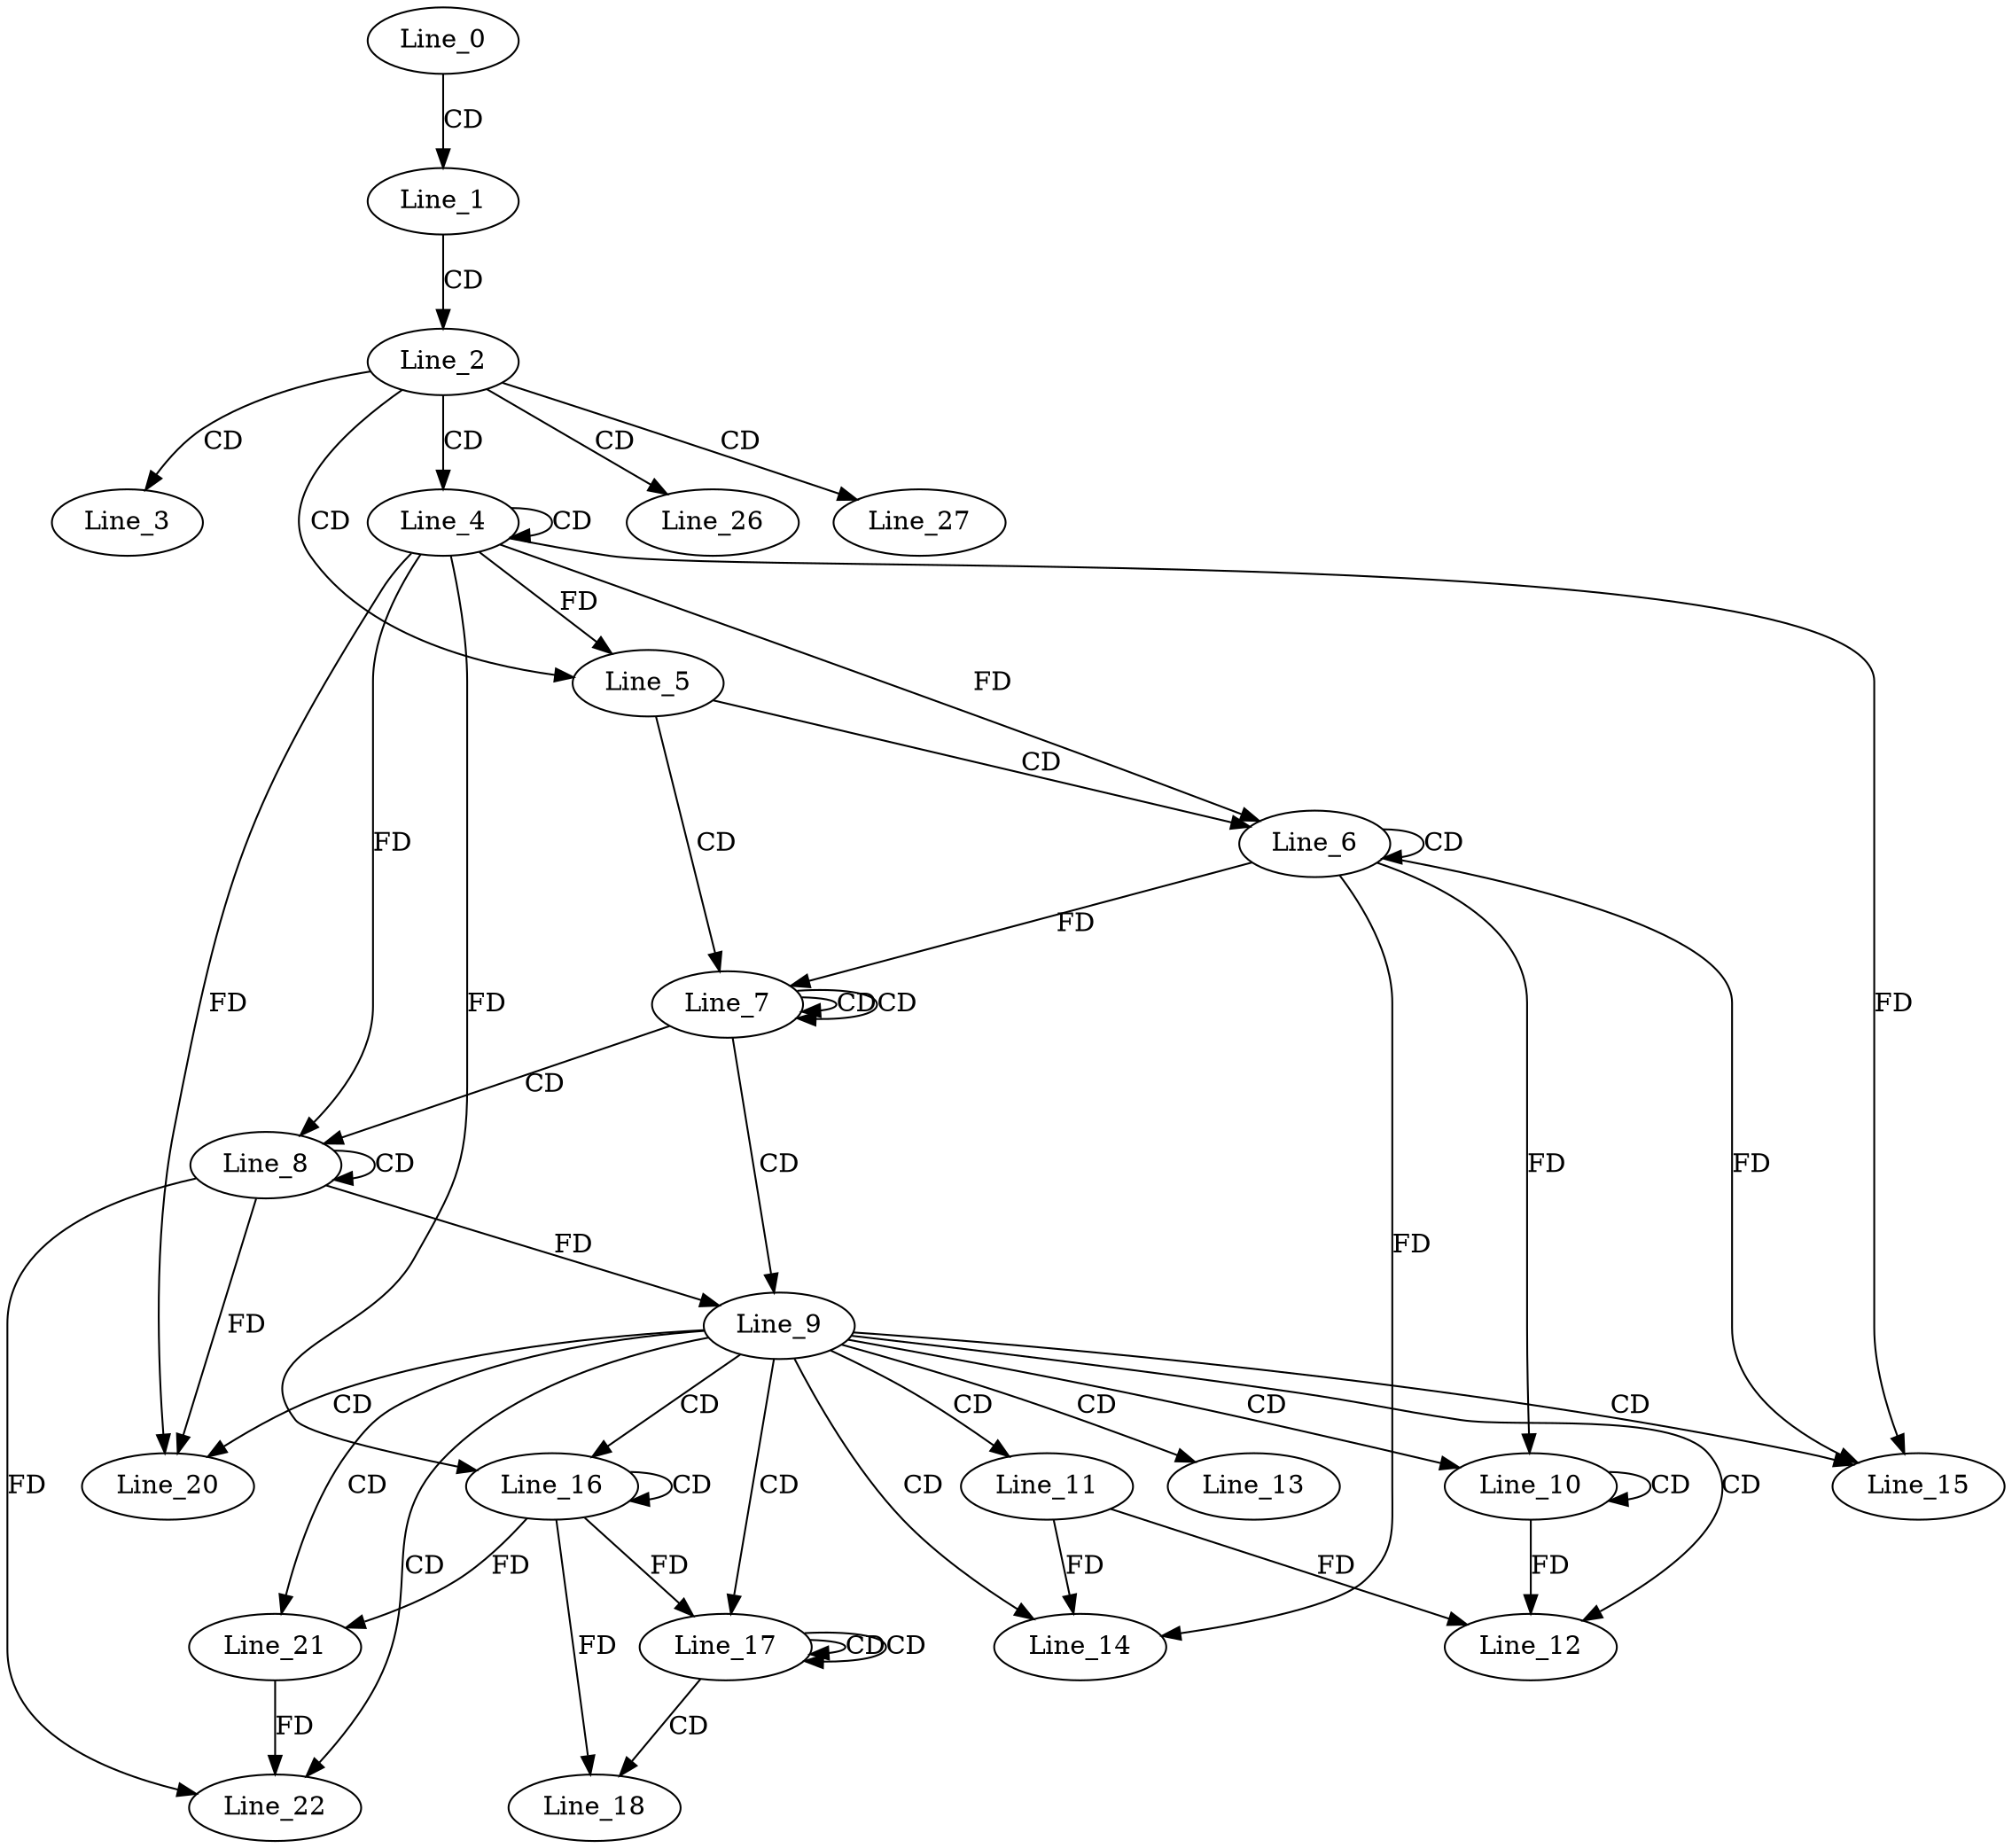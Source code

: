 digraph G {
  Line_0;
  Line_1;
  Line_2;
  Line_3;
  Line_4;
  Line_4;
  Line_5;
  Line_6;
  Line_6;
  Line_7;
  Line_7;
  Line_7;
  Line_8;
  Line_8;
  Line_9;
  Line_10;
  Line_10;
  Line_11;
  Line_12;
  Line_13;
  Line_14;
  Line_15;
  Line_16;
  Line_16;
  Line_17;
  Line_17;
  Line_17;
  Line_18;
  Line_20;
  Line_20;
  Line_21;
  Line_21;
  Line_22;
  Line_26;
  Line_27;
  Line_0 -> Line_1 [ label="CD" ];
  Line_1 -> Line_2 [ label="CD" ];
  Line_2 -> Line_3 [ label="CD" ];
  Line_2 -> Line_4 [ label="CD" ];
  Line_4 -> Line_4 [ label="CD" ];
  Line_2 -> Line_5 [ label="CD" ];
  Line_4 -> Line_5 [ label="FD" ];
  Line_5 -> Line_6 [ label="CD" ];
  Line_6 -> Line_6 [ label="CD" ];
  Line_4 -> Line_6 [ label="FD" ];
  Line_5 -> Line_7 [ label="CD" ];
  Line_7 -> Line_7 [ label="CD" ];
  Line_7 -> Line_7 [ label="CD" ];
  Line_6 -> Line_7 [ label="FD" ];
  Line_7 -> Line_8 [ label="CD" ];
  Line_8 -> Line_8 [ label="CD" ];
  Line_4 -> Line_8 [ label="FD" ];
  Line_7 -> Line_9 [ label="CD" ];
  Line_8 -> Line_9 [ label="FD" ];
  Line_9 -> Line_10 [ label="CD" ];
  Line_10 -> Line_10 [ label="CD" ];
  Line_6 -> Line_10 [ label="FD" ];
  Line_9 -> Line_11 [ label="CD" ];
  Line_9 -> Line_12 [ label="CD" ];
  Line_10 -> Line_12 [ label="FD" ];
  Line_11 -> Line_12 [ label="FD" ];
  Line_9 -> Line_13 [ label="CD" ];
  Line_9 -> Line_14 [ label="CD" ];
  Line_6 -> Line_14 [ label="FD" ];
  Line_11 -> Line_14 [ label="FD" ];
  Line_9 -> Line_15 [ label="CD" ];
  Line_4 -> Line_15 [ label="FD" ];
  Line_6 -> Line_15 [ label="FD" ];
  Line_9 -> Line_16 [ label="CD" ];
  Line_16 -> Line_16 [ label="CD" ];
  Line_4 -> Line_16 [ label="FD" ];
  Line_9 -> Line_17 [ label="CD" ];
  Line_17 -> Line_17 [ label="CD" ];
  Line_17 -> Line_17 [ label="CD" ];
  Line_16 -> Line_17 [ label="FD" ];
  Line_17 -> Line_18 [ label="CD" ];
  Line_16 -> Line_18 [ label="FD" ];
  Line_9 -> Line_20 [ label="CD" ];
  Line_8 -> Line_20 [ label="FD" ];
  Line_4 -> Line_20 [ label="FD" ];
  Line_9 -> Line_21 [ label="CD" ];
  Line_16 -> Line_21 [ label="FD" ];
  Line_9 -> Line_22 [ label="CD" ];
  Line_8 -> Line_22 [ label="FD" ];
  Line_21 -> Line_22 [ label="FD" ];
  Line_2 -> Line_26 [ label="CD" ];
  Line_2 -> Line_27 [ label="CD" ];
}
